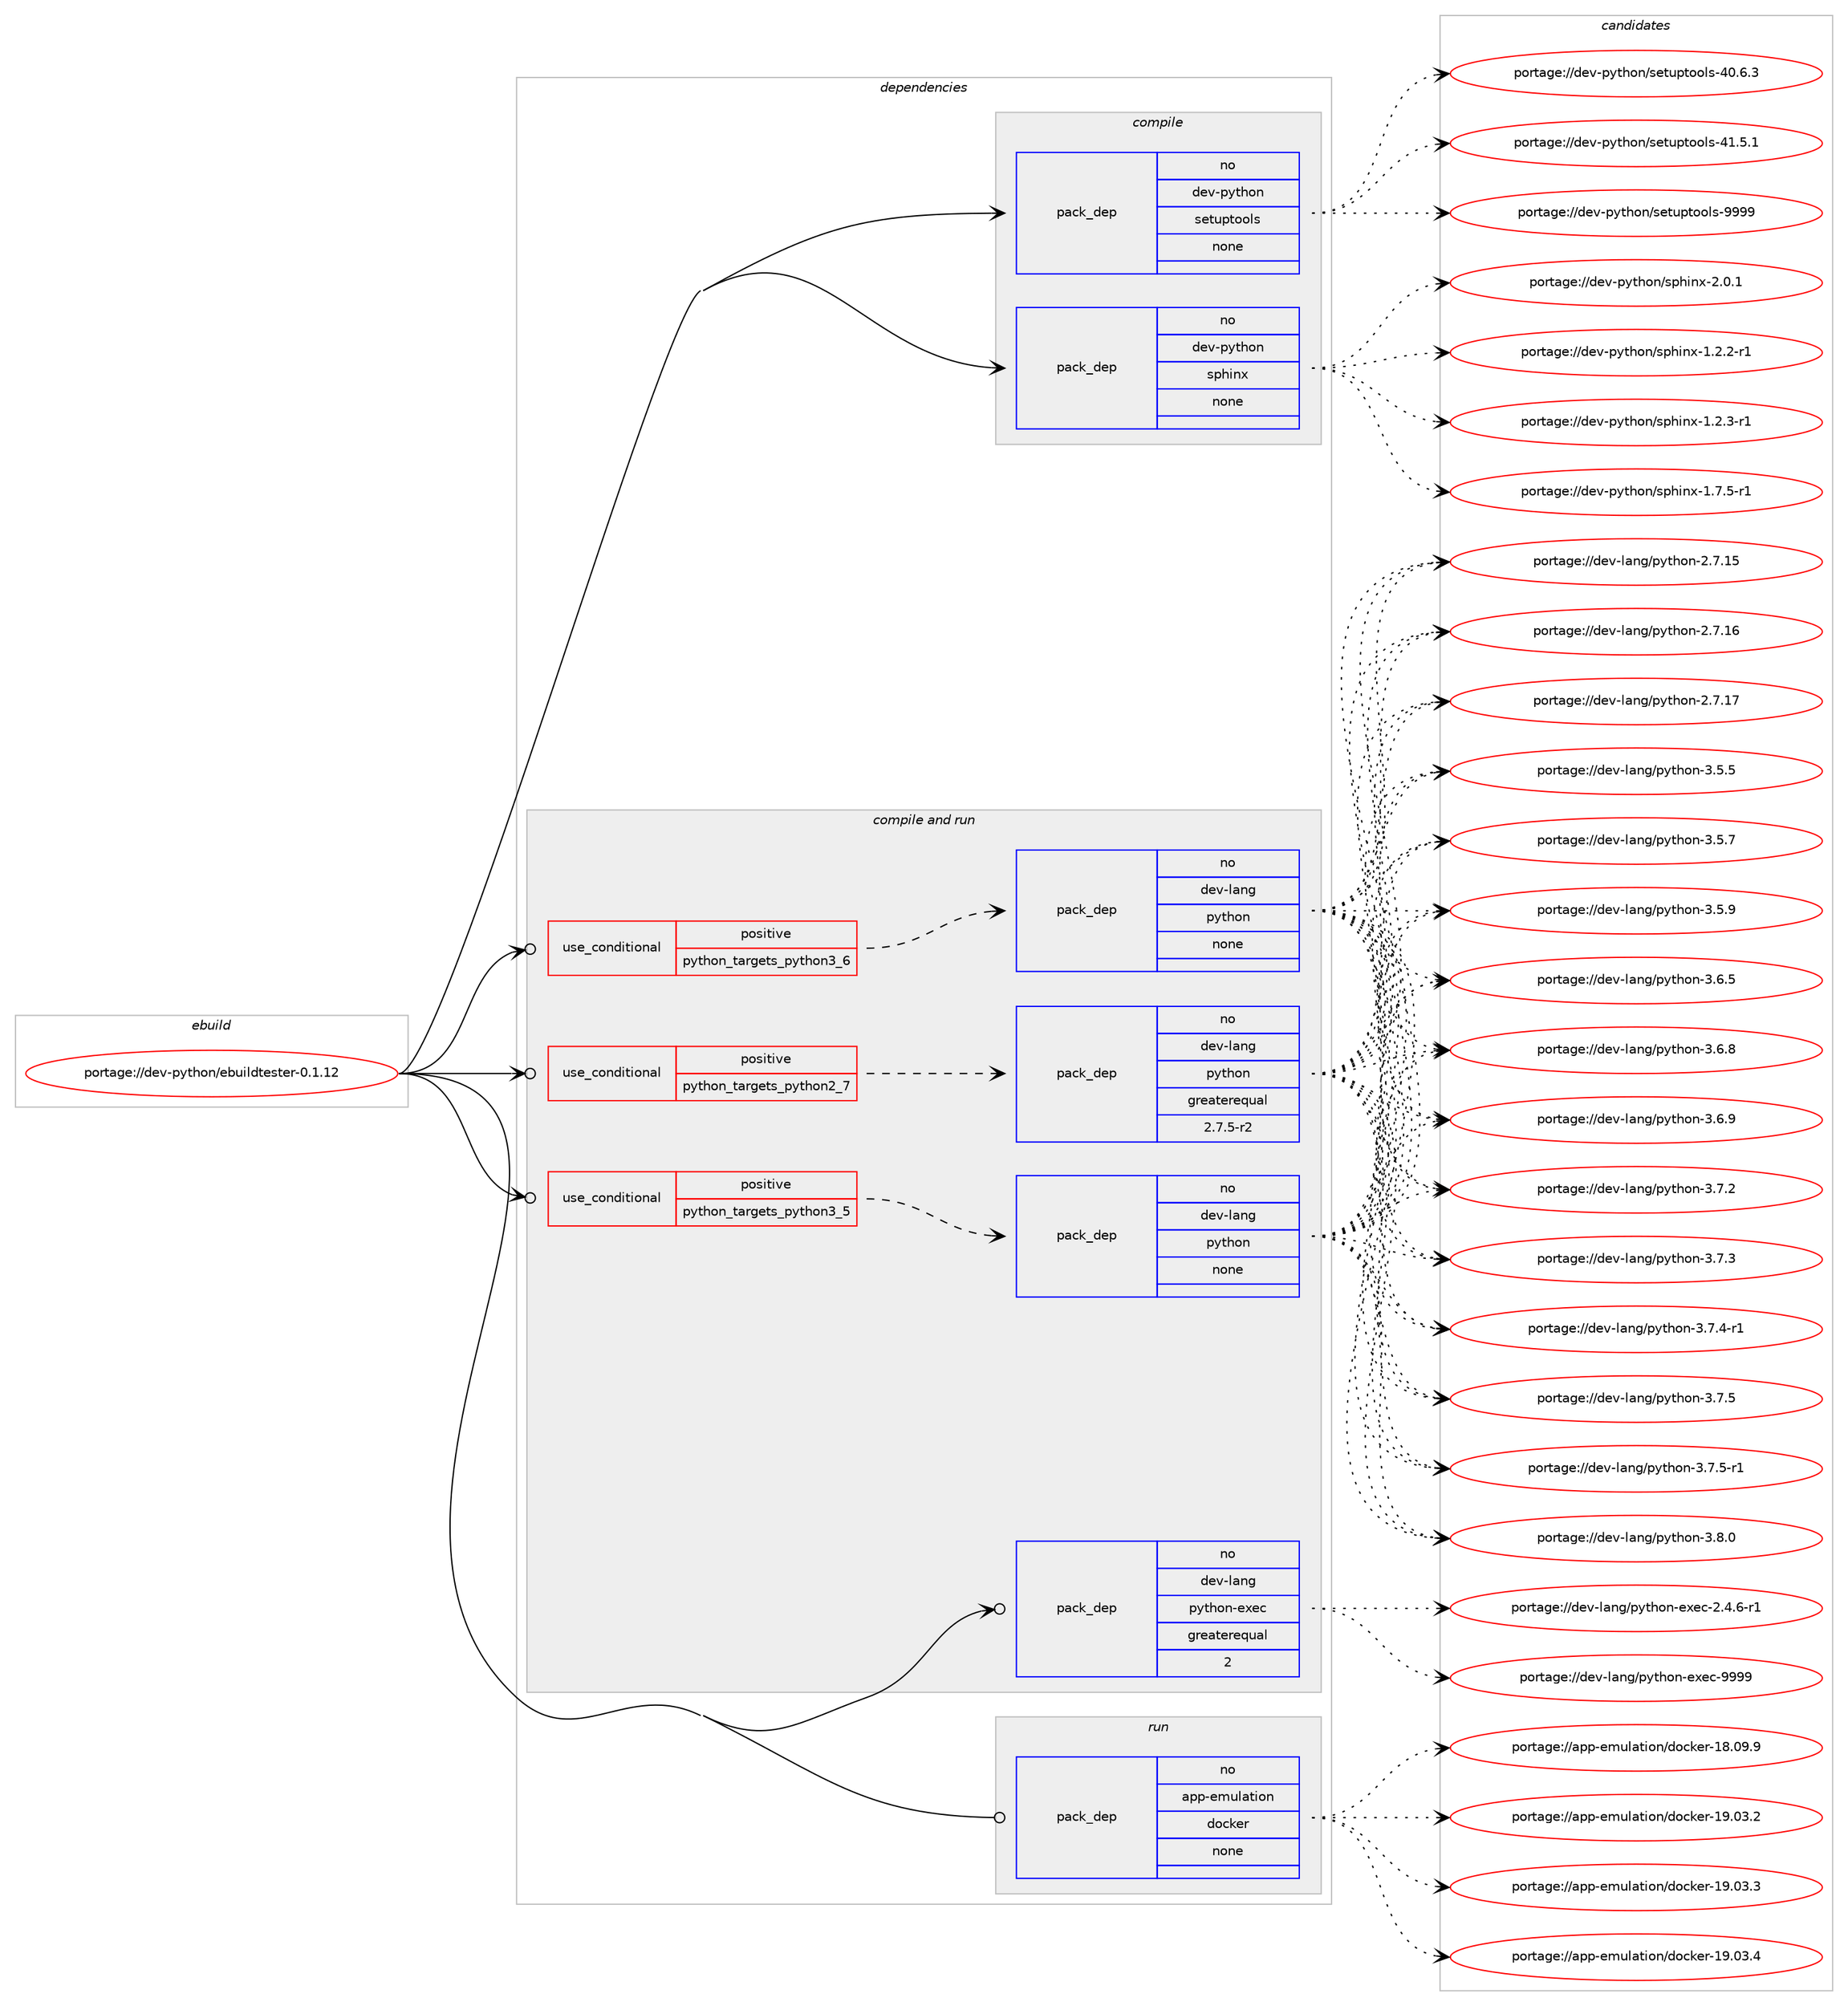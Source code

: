 digraph prolog {

# *************
# Graph options
# *************

newrank=true;
concentrate=true;
compound=true;
graph [rankdir=LR,fontname=Helvetica,fontsize=10,ranksep=1.5];#, ranksep=2.5, nodesep=0.2];
edge  [arrowhead=vee];
node  [fontname=Helvetica,fontsize=10];

# **********
# The ebuild
# **********

subgraph cluster_leftcol {
color=gray;
rank=same;
label=<<i>ebuild</i>>;
id [label="portage://dev-python/ebuildtester-0.1.12", color=red, width=4, href="../dev-python/ebuildtester-0.1.12.svg"];
}

# ****************
# The dependencies
# ****************

subgraph cluster_midcol {
color=gray;
label=<<i>dependencies</i>>;
subgraph cluster_compile {
fillcolor="#eeeeee";
style=filled;
label=<<i>compile</i>>;
subgraph pack106380 {
dependency137817 [label=<<TABLE BORDER="0" CELLBORDER="1" CELLSPACING="0" CELLPADDING="4" WIDTH="220"><TR><TD ROWSPAN="6" CELLPADDING="30">pack_dep</TD></TR><TR><TD WIDTH="110">no</TD></TR><TR><TD>dev-python</TD></TR><TR><TD>setuptools</TD></TR><TR><TD>none</TD></TR><TR><TD></TD></TR></TABLE>>, shape=none, color=blue];
}
id:e -> dependency137817:w [weight=20,style="solid",arrowhead="vee"];
subgraph pack106381 {
dependency137818 [label=<<TABLE BORDER="0" CELLBORDER="1" CELLSPACING="0" CELLPADDING="4" WIDTH="220"><TR><TD ROWSPAN="6" CELLPADDING="30">pack_dep</TD></TR><TR><TD WIDTH="110">no</TD></TR><TR><TD>dev-python</TD></TR><TR><TD>sphinx</TD></TR><TR><TD>none</TD></TR><TR><TD></TD></TR></TABLE>>, shape=none, color=blue];
}
id:e -> dependency137818:w [weight=20,style="solid",arrowhead="vee"];
}
subgraph cluster_compileandrun {
fillcolor="#eeeeee";
style=filled;
label=<<i>compile and run</i>>;
subgraph cond28121 {
dependency137819 [label=<<TABLE BORDER="0" CELLBORDER="1" CELLSPACING="0" CELLPADDING="4"><TR><TD ROWSPAN="3" CELLPADDING="10">use_conditional</TD></TR><TR><TD>positive</TD></TR><TR><TD>python_targets_python2_7</TD></TR></TABLE>>, shape=none, color=red];
subgraph pack106382 {
dependency137820 [label=<<TABLE BORDER="0" CELLBORDER="1" CELLSPACING="0" CELLPADDING="4" WIDTH="220"><TR><TD ROWSPAN="6" CELLPADDING="30">pack_dep</TD></TR><TR><TD WIDTH="110">no</TD></TR><TR><TD>dev-lang</TD></TR><TR><TD>python</TD></TR><TR><TD>greaterequal</TD></TR><TR><TD>2.7.5-r2</TD></TR></TABLE>>, shape=none, color=blue];
}
dependency137819:e -> dependency137820:w [weight=20,style="dashed",arrowhead="vee"];
}
id:e -> dependency137819:w [weight=20,style="solid",arrowhead="odotvee"];
subgraph cond28122 {
dependency137821 [label=<<TABLE BORDER="0" CELLBORDER="1" CELLSPACING="0" CELLPADDING="4"><TR><TD ROWSPAN="3" CELLPADDING="10">use_conditional</TD></TR><TR><TD>positive</TD></TR><TR><TD>python_targets_python3_5</TD></TR></TABLE>>, shape=none, color=red];
subgraph pack106383 {
dependency137822 [label=<<TABLE BORDER="0" CELLBORDER="1" CELLSPACING="0" CELLPADDING="4" WIDTH="220"><TR><TD ROWSPAN="6" CELLPADDING="30">pack_dep</TD></TR><TR><TD WIDTH="110">no</TD></TR><TR><TD>dev-lang</TD></TR><TR><TD>python</TD></TR><TR><TD>none</TD></TR><TR><TD></TD></TR></TABLE>>, shape=none, color=blue];
}
dependency137821:e -> dependency137822:w [weight=20,style="dashed",arrowhead="vee"];
}
id:e -> dependency137821:w [weight=20,style="solid",arrowhead="odotvee"];
subgraph cond28123 {
dependency137823 [label=<<TABLE BORDER="0" CELLBORDER="1" CELLSPACING="0" CELLPADDING="4"><TR><TD ROWSPAN="3" CELLPADDING="10">use_conditional</TD></TR><TR><TD>positive</TD></TR><TR><TD>python_targets_python3_6</TD></TR></TABLE>>, shape=none, color=red];
subgraph pack106384 {
dependency137824 [label=<<TABLE BORDER="0" CELLBORDER="1" CELLSPACING="0" CELLPADDING="4" WIDTH="220"><TR><TD ROWSPAN="6" CELLPADDING="30">pack_dep</TD></TR><TR><TD WIDTH="110">no</TD></TR><TR><TD>dev-lang</TD></TR><TR><TD>python</TD></TR><TR><TD>none</TD></TR><TR><TD></TD></TR></TABLE>>, shape=none, color=blue];
}
dependency137823:e -> dependency137824:w [weight=20,style="dashed",arrowhead="vee"];
}
id:e -> dependency137823:w [weight=20,style="solid",arrowhead="odotvee"];
subgraph pack106385 {
dependency137825 [label=<<TABLE BORDER="0" CELLBORDER="1" CELLSPACING="0" CELLPADDING="4" WIDTH="220"><TR><TD ROWSPAN="6" CELLPADDING="30">pack_dep</TD></TR><TR><TD WIDTH="110">no</TD></TR><TR><TD>dev-lang</TD></TR><TR><TD>python-exec</TD></TR><TR><TD>greaterequal</TD></TR><TR><TD>2</TD></TR></TABLE>>, shape=none, color=blue];
}
id:e -> dependency137825:w [weight=20,style="solid",arrowhead="odotvee"];
}
subgraph cluster_run {
fillcolor="#eeeeee";
style=filled;
label=<<i>run</i>>;
subgraph pack106386 {
dependency137826 [label=<<TABLE BORDER="0" CELLBORDER="1" CELLSPACING="0" CELLPADDING="4" WIDTH="220"><TR><TD ROWSPAN="6" CELLPADDING="30">pack_dep</TD></TR><TR><TD WIDTH="110">no</TD></TR><TR><TD>app-emulation</TD></TR><TR><TD>docker</TD></TR><TR><TD>none</TD></TR><TR><TD></TD></TR></TABLE>>, shape=none, color=blue];
}
id:e -> dependency137826:w [weight=20,style="solid",arrowhead="odot"];
}
}

# **************
# The candidates
# **************

subgraph cluster_choices {
rank=same;
color=gray;
label=<<i>candidates</i>>;

subgraph choice106380 {
color=black;
nodesep=1;
choiceportage100101118451121211161041111104711510111611711211611111110811545524846544651 [label="portage://dev-python/setuptools-40.6.3", color=red, width=4,href="../dev-python/setuptools-40.6.3.svg"];
choiceportage100101118451121211161041111104711510111611711211611111110811545524946534649 [label="portage://dev-python/setuptools-41.5.1", color=red, width=4,href="../dev-python/setuptools-41.5.1.svg"];
choiceportage10010111845112121116104111110471151011161171121161111111081154557575757 [label="portage://dev-python/setuptools-9999", color=red, width=4,href="../dev-python/setuptools-9999.svg"];
dependency137817:e -> choiceportage100101118451121211161041111104711510111611711211611111110811545524846544651:w [style=dotted,weight="100"];
dependency137817:e -> choiceportage100101118451121211161041111104711510111611711211611111110811545524946534649:w [style=dotted,weight="100"];
dependency137817:e -> choiceportage10010111845112121116104111110471151011161171121161111111081154557575757:w [style=dotted,weight="100"];
}
subgraph choice106381 {
color=black;
nodesep=1;
choiceportage10010111845112121116104111110471151121041051101204549465046504511449 [label="portage://dev-python/sphinx-1.2.2-r1", color=red, width=4,href="../dev-python/sphinx-1.2.2-r1.svg"];
choiceportage10010111845112121116104111110471151121041051101204549465046514511449 [label="portage://dev-python/sphinx-1.2.3-r1", color=red, width=4,href="../dev-python/sphinx-1.2.3-r1.svg"];
choiceportage10010111845112121116104111110471151121041051101204549465546534511449 [label="portage://dev-python/sphinx-1.7.5-r1", color=red, width=4,href="../dev-python/sphinx-1.7.5-r1.svg"];
choiceportage1001011184511212111610411111047115112104105110120455046484649 [label="portage://dev-python/sphinx-2.0.1", color=red, width=4,href="../dev-python/sphinx-2.0.1.svg"];
dependency137818:e -> choiceportage10010111845112121116104111110471151121041051101204549465046504511449:w [style=dotted,weight="100"];
dependency137818:e -> choiceportage10010111845112121116104111110471151121041051101204549465046514511449:w [style=dotted,weight="100"];
dependency137818:e -> choiceportage10010111845112121116104111110471151121041051101204549465546534511449:w [style=dotted,weight="100"];
dependency137818:e -> choiceportage1001011184511212111610411111047115112104105110120455046484649:w [style=dotted,weight="100"];
}
subgraph choice106382 {
color=black;
nodesep=1;
choiceportage10010111845108971101034711212111610411111045504655464953 [label="portage://dev-lang/python-2.7.15", color=red, width=4,href="../dev-lang/python-2.7.15.svg"];
choiceportage10010111845108971101034711212111610411111045504655464954 [label="portage://dev-lang/python-2.7.16", color=red, width=4,href="../dev-lang/python-2.7.16.svg"];
choiceportage10010111845108971101034711212111610411111045504655464955 [label="portage://dev-lang/python-2.7.17", color=red, width=4,href="../dev-lang/python-2.7.17.svg"];
choiceportage100101118451089711010347112121116104111110455146534653 [label="portage://dev-lang/python-3.5.5", color=red, width=4,href="../dev-lang/python-3.5.5.svg"];
choiceportage100101118451089711010347112121116104111110455146534655 [label="portage://dev-lang/python-3.5.7", color=red, width=4,href="../dev-lang/python-3.5.7.svg"];
choiceportage100101118451089711010347112121116104111110455146534657 [label="portage://dev-lang/python-3.5.9", color=red, width=4,href="../dev-lang/python-3.5.9.svg"];
choiceportage100101118451089711010347112121116104111110455146544653 [label="portage://dev-lang/python-3.6.5", color=red, width=4,href="../dev-lang/python-3.6.5.svg"];
choiceportage100101118451089711010347112121116104111110455146544656 [label="portage://dev-lang/python-3.6.8", color=red, width=4,href="../dev-lang/python-3.6.8.svg"];
choiceportage100101118451089711010347112121116104111110455146544657 [label="portage://dev-lang/python-3.6.9", color=red, width=4,href="../dev-lang/python-3.6.9.svg"];
choiceportage100101118451089711010347112121116104111110455146554650 [label="portage://dev-lang/python-3.7.2", color=red, width=4,href="../dev-lang/python-3.7.2.svg"];
choiceportage100101118451089711010347112121116104111110455146554651 [label="portage://dev-lang/python-3.7.3", color=red, width=4,href="../dev-lang/python-3.7.3.svg"];
choiceportage1001011184510897110103471121211161041111104551465546524511449 [label="portage://dev-lang/python-3.7.4-r1", color=red, width=4,href="../dev-lang/python-3.7.4-r1.svg"];
choiceportage100101118451089711010347112121116104111110455146554653 [label="portage://dev-lang/python-3.7.5", color=red, width=4,href="../dev-lang/python-3.7.5.svg"];
choiceportage1001011184510897110103471121211161041111104551465546534511449 [label="portage://dev-lang/python-3.7.5-r1", color=red, width=4,href="../dev-lang/python-3.7.5-r1.svg"];
choiceportage100101118451089711010347112121116104111110455146564648 [label="portage://dev-lang/python-3.8.0", color=red, width=4,href="../dev-lang/python-3.8.0.svg"];
dependency137820:e -> choiceportage10010111845108971101034711212111610411111045504655464953:w [style=dotted,weight="100"];
dependency137820:e -> choiceportage10010111845108971101034711212111610411111045504655464954:w [style=dotted,weight="100"];
dependency137820:e -> choiceportage10010111845108971101034711212111610411111045504655464955:w [style=dotted,weight="100"];
dependency137820:e -> choiceportage100101118451089711010347112121116104111110455146534653:w [style=dotted,weight="100"];
dependency137820:e -> choiceportage100101118451089711010347112121116104111110455146534655:w [style=dotted,weight="100"];
dependency137820:e -> choiceportage100101118451089711010347112121116104111110455146534657:w [style=dotted,weight="100"];
dependency137820:e -> choiceportage100101118451089711010347112121116104111110455146544653:w [style=dotted,weight="100"];
dependency137820:e -> choiceportage100101118451089711010347112121116104111110455146544656:w [style=dotted,weight="100"];
dependency137820:e -> choiceportage100101118451089711010347112121116104111110455146544657:w [style=dotted,weight="100"];
dependency137820:e -> choiceportage100101118451089711010347112121116104111110455146554650:w [style=dotted,weight="100"];
dependency137820:e -> choiceportage100101118451089711010347112121116104111110455146554651:w [style=dotted,weight="100"];
dependency137820:e -> choiceportage1001011184510897110103471121211161041111104551465546524511449:w [style=dotted,weight="100"];
dependency137820:e -> choiceportage100101118451089711010347112121116104111110455146554653:w [style=dotted,weight="100"];
dependency137820:e -> choiceportage1001011184510897110103471121211161041111104551465546534511449:w [style=dotted,weight="100"];
dependency137820:e -> choiceportage100101118451089711010347112121116104111110455146564648:w [style=dotted,weight="100"];
}
subgraph choice106383 {
color=black;
nodesep=1;
choiceportage10010111845108971101034711212111610411111045504655464953 [label="portage://dev-lang/python-2.7.15", color=red, width=4,href="../dev-lang/python-2.7.15.svg"];
choiceportage10010111845108971101034711212111610411111045504655464954 [label="portage://dev-lang/python-2.7.16", color=red, width=4,href="../dev-lang/python-2.7.16.svg"];
choiceportage10010111845108971101034711212111610411111045504655464955 [label="portage://dev-lang/python-2.7.17", color=red, width=4,href="../dev-lang/python-2.7.17.svg"];
choiceportage100101118451089711010347112121116104111110455146534653 [label="portage://dev-lang/python-3.5.5", color=red, width=4,href="../dev-lang/python-3.5.5.svg"];
choiceportage100101118451089711010347112121116104111110455146534655 [label="portage://dev-lang/python-3.5.7", color=red, width=4,href="../dev-lang/python-3.5.7.svg"];
choiceportage100101118451089711010347112121116104111110455146534657 [label="portage://dev-lang/python-3.5.9", color=red, width=4,href="../dev-lang/python-3.5.9.svg"];
choiceportage100101118451089711010347112121116104111110455146544653 [label="portage://dev-lang/python-3.6.5", color=red, width=4,href="../dev-lang/python-3.6.5.svg"];
choiceportage100101118451089711010347112121116104111110455146544656 [label="portage://dev-lang/python-3.6.8", color=red, width=4,href="../dev-lang/python-3.6.8.svg"];
choiceportage100101118451089711010347112121116104111110455146544657 [label="portage://dev-lang/python-3.6.9", color=red, width=4,href="../dev-lang/python-3.6.9.svg"];
choiceportage100101118451089711010347112121116104111110455146554650 [label="portage://dev-lang/python-3.7.2", color=red, width=4,href="../dev-lang/python-3.7.2.svg"];
choiceportage100101118451089711010347112121116104111110455146554651 [label="portage://dev-lang/python-3.7.3", color=red, width=4,href="../dev-lang/python-3.7.3.svg"];
choiceportage1001011184510897110103471121211161041111104551465546524511449 [label="portage://dev-lang/python-3.7.4-r1", color=red, width=4,href="../dev-lang/python-3.7.4-r1.svg"];
choiceportage100101118451089711010347112121116104111110455146554653 [label="portage://dev-lang/python-3.7.5", color=red, width=4,href="../dev-lang/python-3.7.5.svg"];
choiceportage1001011184510897110103471121211161041111104551465546534511449 [label="portage://dev-lang/python-3.7.5-r1", color=red, width=4,href="../dev-lang/python-3.7.5-r1.svg"];
choiceportage100101118451089711010347112121116104111110455146564648 [label="portage://dev-lang/python-3.8.0", color=red, width=4,href="../dev-lang/python-3.8.0.svg"];
dependency137822:e -> choiceportage10010111845108971101034711212111610411111045504655464953:w [style=dotted,weight="100"];
dependency137822:e -> choiceportage10010111845108971101034711212111610411111045504655464954:w [style=dotted,weight="100"];
dependency137822:e -> choiceportage10010111845108971101034711212111610411111045504655464955:w [style=dotted,weight="100"];
dependency137822:e -> choiceportage100101118451089711010347112121116104111110455146534653:w [style=dotted,weight="100"];
dependency137822:e -> choiceportage100101118451089711010347112121116104111110455146534655:w [style=dotted,weight="100"];
dependency137822:e -> choiceportage100101118451089711010347112121116104111110455146534657:w [style=dotted,weight="100"];
dependency137822:e -> choiceportage100101118451089711010347112121116104111110455146544653:w [style=dotted,weight="100"];
dependency137822:e -> choiceportage100101118451089711010347112121116104111110455146544656:w [style=dotted,weight="100"];
dependency137822:e -> choiceportage100101118451089711010347112121116104111110455146544657:w [style=dotted,weight="100"];
dependency137822:e -> choiceportage100101118451089711010347112121116104111110455146554650:w [style=dotted,weight="100"];
dependency137822:e -> choiceportage100101118451089711010347112121116104111110455146554651:w [style=dotted,weight="100"];
dependency137822:e -> choiceportage1001011184510897110103471121211161041111104551465546524511449:w [style=dotted,weight="100"];
dependency137822:e -> choiceportage100101118451089711010347112121116104111110455146554653:w [style=dotted,weight="100"];
dependency137822:e -> choiceportage1001011184510897110103471121211161041111104551465546534511449:w [style=dotted,weight="100"];
dependency137822:e -> choiceportage100101118451089711010347112121116104111110455146564648:w [style=dotted,weight="100"];
}
subgraph choice106384 {
color=black;
nodesep=1;
choiceportage10010111845108971101034711212111610411111045504655464953 [label="portage://dev-lang/python-2.7.15", color=red, width=4,href="../dev-lang/python-2.7.15.svg"];
choiceportage10010111845108971101034711212111610411111045504655464954 [label="portage://dev-lang/python-2.7.16", color=red, width=4,href="../dev-lang/python-2.7.16.svg"];
choiceportage10010111845108971101034711212111610411111045504655464955 [label="portage://dev-lang/python-2.7.17", color=red, width=4,href="../dev-lang/python-2.7.17.svg"];
choiceportage100101118451089711010347112121116104111110455146534653 [label="portage://dev-lang/python-3.5.5", color=red, width=4,href="../dev-lang/python-3.5.5.svg"];
choiceportage100101118451089711010347112121116104111110455146534655 [label="portage://dev-lang/python-3.5.7", color=red, width=4,href="../dev-lang/python-3.5.7.svg"];
choiceportage100101118451089711010347112121116104111110455146534657 [label="portage://dev-lang/python-3.5.9", color=red, width=4,href="../dev-lang/python-3.5.9.svg"];
choiceportage100101118451089711010347112121116104111110455146544653 [label="portage://dev-lang/python-3.6.5", color=red, width=4,href="../dev-lang/python-3.6.5.svg"];
choiceportage100101118451089711010347112121116104111110455146544656 [label="portage://dev-lang/python-3.6.8", color=red, width=4,href="../dev-lang/python-3.6.8.svg"];
choiceportage100101118451089711010347112121116104111110455146544657 [label="portage://dev-lang/python-3.6.9", color=red, width=4,href="../dev-lang/python-3.6.9.svg"];
choiceportage100101118451089711010347112121116104111110455146554650 [label="portage://dev-lang/python-3.7.2", color=red, width=4,href="../dev-lang/python-3.7.2.svg"];
choiceportage100101118451089711010347112121116104111110455146554651 [label="portage://dev-lang/python-3.7.3", color=red, width=4,href="../dev-lang/python-3.7.3.svg"];
choiceportage1001011184510897110103471121211161041111104551465546524511449 [label="portage://dev-lang/python-3.7.4-r1", color=red, width=4,href="../dev-lang/python-3.7.4-r1.svg"];
choiceportage100101118451089711010347112121116104111110455146554653 [label="portage://dev-lang/python-3.7.5", color=red, width=4,href="../dev-lang/python-3.7.5.svg"];
choiceportage1001011184510897110103471121211161041111104551465546534511449 [label="portage://dev-lang/python-3.7.5-r1", color=red, width=4,href="../dev-lang/python-3.7.5-r1.svg"];
choiceportage100101118451089711010347112121116104111110455146564648 [label="portage://dev-lang/python-3.8.0", color=red, width=4,href="../dev-lang/python-3.8.0.svg"];
dependency137824:e -> choiceportage10010111845108971101034711212111610411111045504655464953:w [style=dotted,weight="100"];
dependency137824:e -> choiceportage10010111845108971101034711212111610411111045504655464954:w [style=dotted,weight="100"];
dependency137824:e -> choiceportage10010111845108971101034711212111610411111045504655464955:w [style=dotted,weight="100"];
dependency137824:e -> choiceportage100101118451089711010347112121116104111110455146534653:w [style=dotted,weight="100"];
dependency137824:e -> choiceportage100101118451089711010347112121116104111110455146534655:w [style=dotted,weight="100"];
dependency137824:e -> choiceportage100101118451089711010347112121116104111110455146534657:w [style=dotted,weight="100"];
dependency137824:e -> choiceportage100101118451089711010347112121116104111110455146544653:w [style=dotted,weight="100"];
dependency137824:e -> choiceportage100101118451089711010347112121116104111110455146544656:w [style=dotted,weight="100"];
dependency137824:e -> choiceportage100101118451089711010347112121116104111110455146544657:w [style=dotted,weight="100"];
dependency137824:e -> choiceportage100101118451089711010347112121116104111110455146554650:w [style=dotted,weight="100"];
dependency137824:e -> choiceportage100101118451089711010347112121116104111110455146554651:w [style=dotted,weight="100"];
dependency137824:e -> choiceportage1001011184510897110103471121211161041111104551465546524511449:w [style=dotted,weight="100"];
dependency137824:e -> choiceportage100101118451089711010347112121116104111110455146554653:w [style=dotted,weight="100"];
dependency137824:e -> choiceportage1001011184510897110103471121211161041111104551465546534511449:w [style=dotted,weight="100"];
dependency137824:e -> choiceportage100101118451089711010347112121116104111110455146564648:w [style=dotted,weight="100"];
}
subgraph choice106385 {
color=black;
nodesep=1;
choiceportage10010111845108971101034711212111610411111045101120101994550465246544511449 [label="portage://dev-lang/python-exec-2.4.6-r1", color=red, width=4,href="../dev-lang/python-exec-2.4.6-r1.svg"];
choiceportage10010111845108971101034711212111610411111045101120101994557575757 [label="portage://dev-lang/python-exec-9999", color=red, width=4,href="../dev-lang/python-exec-9999.svg"];
dependency137825:e -> choiceportage10010111845108971101034711212111610411111045101120101994550465246544511449:w [style=dotted,weight="100"];
dependency137825:e -> choiceportage10010111845108971101034711212111610411111045101120101994557575757:w [style=dotted,weight="100"];
}
subgraph choice106386 {
color=black;
nodesep=1;
choiceportage97112112451011091171089711610511111047100111991071011144549564648574657 [label="portage://app-emulation/docker-18.09.9", color=red, width=4,href="../app-emulation/docker-18.09.9.svg"];
choiceportage97112112451011091171089711610511111047100111991071011144549574648514650 [label="portage://app-emulation/docker-19.03.2", color=red, width=4,href="../app-emulation/docker-19.03.2.svg"];
choiceportage97112112451011091171089711610511111047100111991071011144549574648514651 [label="portage://app-emulation/docker-19.03.3", color=red, width=4,href="../app-emulation/docker-19.03.3.svg"];
choiceportage97112112451011091171089711610511111047100111991071011144549574648514652 [label="portage://app-emulation/docker-19.03.4", color=red, width=4,href="../app-emulation/docker-19.03.4.svg"];
dependency137826:e -> choiceportage97112112451011091171089711610511111047100111991071011144549564648574657:w [style=dotted,weight="100"];
dependency137826:e -> choiceportage97112112451011091171089711610511111047100111991071011144549574648514650:w [style=dotted,weight="100"];
dependency137826:e -> choiceportage97112112451011091171089711610511111047100111991071011144549574648514651:w [style=dotted,weight="100"];
dependency137826:e -> choiceportage97112112451011091171089711610511111047100111991071011144549574648514652:w [style=dotted,weight="100"];
}
}

}
